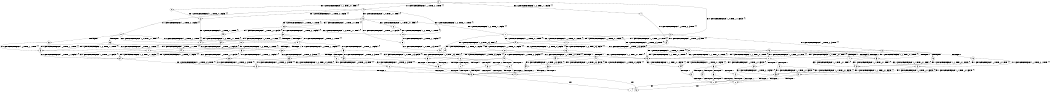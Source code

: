 digraph BCG {
size = "7, 10.5";
center = TRUE;
node [shape = circle];
0 [peripheries = 2];
0 -> 1 [label = "EX !0 !ATOMIC_EXCH_BRANCH (1, +0, TRUE, +1, 1, FALSE) !{}"];
0 -> 2 [label = "EX !1 !ATOMIC_EXCH_BRANCH (1, +1, TRUE, +0, 1, TRUE) !{}"];
0 -> 3 [label = "EX !0 !ATOMIC_EXCH_BRANCH (1, +0, TRUE, +1, 1, FALSE) !{}"];
0 -> 4 [label = "EX !1 !ATOMIC_EXCH_BRANCH (1, +1, TRUE, +0, 1, TRUE) !{}"];
1 -> 5 [label = "EX !0 !ATOMIC_EXCH_BRANCH (1, +0, TRUE, +0, 3, TRUE) !{}"];
2 -> 6 [label = "EX !1 !ATOMIC_EXCH_BRANCH (1, +1, TRUE, +0, 1, FALSE) !{}"];
3 -> 5 [label = "EX !0 !ATOMIC_EXCH_BRANCH (1, +0, TRUE, +0, 3, TRUE) !{}"];
3 -> 7 [label = "EX !1 !ATOMIC_EXCH_BRANCH (1, +1, TRUE, +0, 1, TRUE) !{}"];
3 -> 8 [label = "EX !0 !ATOMIC_EXCH_BRANCH (1, +0, TRUE, +0, 3, TRUE) !{}"];
3 -> 9 [label = "EX !1 !ATOMIC_EXCH_BRANCH (1, +1, TRUE, +0, 1, TRUE) !{}"];
4 -> 6 [label = "EX !1 !ATOMIC_EXCH_BRANCH (1, +1, TRUE, +0, 1, FALSE) !{}"];
4 -> 10 [label = "EX !0 !ATOMIC_EXCH_BRANCH (1, +0, TRUE, +1, 1, TRUE) !{}"];
4 -> 11 [label = "EX !1 !ATOMIC_EXCH_BRANCH (1, +1, TRUE, +0, 1, FALSE) !{}"];
4 -> 12 [label = "EX !0 !ATOMIC_EXCH_BRANCH (1, +0, TRUE, +1, 1, TRUE) !{}"];
5 -> 13 [label = "EX !1 !ATOMIC_EXCH_BRANCH (1, +1, TRUE, +0, 1, TRUE) !{}"];
6 -> 14 [label = "EX !0 !ATOMIC_EXCH_BRANCH (1, +0, TRUE, +1, 1, TRUE) !{}"];
7 -> 15 [label = "EX !0 !ATOMIC_EXCH_BRANCH (1, +0, TRUE, +0, 3, FALSE) !{}"];
8 -> 13 [label = "EX !1 !ATOMIC_EXCH_BRANCH (1, +1, TRUE, +0, 1, TRUE) !{}"];
8 -> 16 [label = "TERMINATE !0"];
8 -> 17 [label = "EX !1 !ATOMIC_EXCH_BRANCH (1, +1, TRUE, +0, 1, TRUE) !{}"];
8 -> 18 [label = "TERMINATE !0"];
9 -> 15 [label = "EX !0 !ATOMIC_EXCH_BRANCH (1, +0, TRUE, +0, 3, FALSE) !{}"];
9 -> 19 [label = "EX !1 !ATOMIC_EXCH_BRANCH (1, +1, TRUE, +0, 1, FALSE) !{}"];
9 -> 20 [label = "EX !0 !ATOMIC_EXCH_BRANCH (1, +0, TRUE, +0, 3, FALSE) !{}"];
9 -> 21 [label = "EX !1 !ATOMIC_EXCH_BRANCH (1, +1, TRUE, +0, 1, FALSE) !{}"];
10 -> 22 [label = "EX !0 !ATOMIC_EXCH_BRANCH (1, +0, TRUE, +1, 1, FALSE) !{}"];
11 -> 14 [label = "EX !0 !ATOMIC_EXCH_BRANCH (1, +0, TRUE, +1, 1, TRUE) !{}"];
11 -> 23 [label = "TERMINATE !1"];
11 -> 24 [label = "EX !0 !ATOMIC_EXCH_BRANCH (1, +0, TRUE, +1, 1, TRUE) !{}"];
11 -> 25 [label = "TERMINATE !1"];
12 -> 22 [label = "EX !0 !ATOMIC_EXCH_BRANCH (1, +0, TRUE, +1, 1, FALSE) !{}"];
12 -> 26 [label = "EX !1 !ATOMIC_EXCH_BRANCH (1, +1, TRUE, +0, 1, TRUE) !{}"];
12 -> 27 [label = "EX !0 !ATOMIC_EXCH_BRANCH (1, +0, TRUE, +1, 1, FALSE) !{}"];
12 -> 28 [label = "EX !1 !ATOMIC_EXCH_BRANCH (1, +1, TRUE, +0, 1, TRUE) !{}"];
13 -> 29 [label = "EX !1 !ATOMIC_EXCH_BRANCH (1, +1, TRUE, +0, 1, FALSE) !{}"];
14 -> 30 [label = "EX !0 !ATOMIC_EXCH_BRANCH (1, +0, TRUE, +1, 1, FALSE) !{}"];
15 -> 13 [label = "EX !1 !ATOMIC_EXCH_BRANCH (1, +1, TRUE, +0, 1, TRUE) !{}"];
16 -> 31 [label = "EX !1 !ATOMIC_EXCH_BRANCH (1, +1, TRUE, +0, 1, TRUE) !{}"];
17 -> 29 [label = "EX !1 !ATOMIC_EXCH_BRANCH (1, +1, TRUE, +0, 1, FALSE) !{}"];
17 -> 32 [label = "TERMINATE !0"];
17 -> 33 [label = "EX !1 !ATOMIC_EXCH_BRANCH (1, +1, TRUE, +0, 1, FALSE) !{}"];
17 -> 34 [label = "TERMINATE !0"];
18 -> 31 [label = "EX !1 !ATOMIC_EXCH_BRANCH (1, +1, TRUE, +0, 1, TRUE) !{}"];
18 -> 35 [label = "EX !1 !ATOMIC_EXCH_BRANCH (1, +1, TRUE, +0, 1, TRUE) !{}"];
19 -> 36 [label = "EX !0 !ATOMIC_EXCH_BRANCH (1, +0, TRUE, +0, 3, FALSE) !{}"];
20 -> 13 [label = "EX !1 !ATOMIC_EXCH_BRANCH (1, +1, TRUE, +0, 1, TRUE) !{}"];
20 -> 37 [label = "TERMINATE !0"];
20 -> 17 [label = "EX !1 !ATOMIC_EXCH_BRANCH (1, +1, TRUE, +0, 1, TRUE) !{}"];
20 -> 38 [label = "TERMINATE !0"];
21 -> 36 [label = "EX !0 !ATOMIC_EXCH_BRANCH (1, +0, TRUE, +0, 3, FALSE) !{}"];
21 -> 39 [label = "TERMINATE !1"];
21 -> 40 [label = "EX !0 !ATOMIC_EXCH_BRANCH (1, +0, TRUE, +0, 3, FALSE) !{}"];
21 -> 41 [label = "TERMINATE !1"];
22 -> 42 [label = "EX !0 !ATOMIC_EXCH_BRANCH (1, +0, TRUE, +0, 3, TRUE) !{}"];
23 -> 43 [label = "EX !0 !ATOMIC_EXCH_BRANCH (1, +0, TRUE, +1, 1, TRUE) !{}"];
24 -> 30 [label = "EX !0 !ATOMIC_EXCH_BRANCH (1, +0, TRUE, +1, 1, FALSE) !{}"];
24 -> 44 [label = "TERMINATE !1"];
24 -> 45 [label = "EX !0 !ATOMIC_EXCH_BRANCH (1, +0, TRUE, +1, 1, FALSE) !{}"];
24 -> 46 [label = "TERMINATE !1"];
25 -> 43 [label = "EX !0 !ATOMIC_EXCH_BRANCH (1, +0, TRUE, +1, 1, TRUE) !{}"];
25 -> 47 [label = "EX !0 !ATOMIC_EXCH_BRANCH (1, +0, TRUE, +1, 1, TRUE) !{}"];
26 -> 10 [label = "EX !0 !ATOMIC_EXCH_BRANCH (1, +0, TRUE, +1, 1, TRUE) !{}"];
27 -> 42 [label = "EX !0 !ATOMIC_EXCH_BRANCH (1, +0, TRUE, +0, 3, TRUE) !{}"];
27 -> 7 [label = "EX !1 !ATOMIC_EXCH_BRANCH (1, +1, TRUE, +0, 1, TRUE) !{}"];
27 -> 48 [label = "EX !0 !ATOMIC_EXCH_BRANCH (1, +0, TRUE, +0, 3, TRUE) !{}"];
27 -> 9 [label = "EX !1 !ATOMIC_EXCH_BRANCH (1, +1, TRUE, +0, 1, TRUE) !{}"];
28 -> 10 [label = "EX !0 !ATOMIC_EXCH_BRANCH (1, +0, TRUE, +1, 1, TRUE) !{}"];
28 -> 49 [label = "EX !1 !ATOMIC_EXCH_BRANCH (1, +1, TRUE, +0, 1, FALSE) !{}"];
28 -> 12 [label = "EX !0 !ATOMIC_EXCH_BRANCH (1, +0, TRUE, +1, 1, TRUE) !{}"];
28 -> 50 [label = "EX !1 !ATOMIC_EXCH_BRANCH (1, +1, TRUE, +0, 1, FALSE) !{}"];
29 -> 51 [label = "TERMINATE !0"];
30 -> 52 [label = "EX !0 !ATOMIC_EXCH_BRANCH (1, +0, TRUE, +0, 3, TRUE) !{}"];
31 -> 53 [label = "EX !1 !ATOMIC_EXCH_BRANCH (1, +1, TRUE, +0, 1, FALSE) !{}"];
32 -> 53 [label = "EX !1 !ATOMIC_EXCH_BRANCH (1, +1, TRUE, +0, 1, FALSE) !{}"];
33 -> 51 [label = "TERMINATE !0"];
33 -> 54 [label = "TERMINATE !1"];
33 -> 55 [label = "TERMINATE !0"];
33 -> 56 [label = "TERMINATE !1"];
34 -> 53 [label = "EX !1 !ATOMIC_EXCH_BRANCH (1, +1, TRUE, +0, 1, FALSE) !{}"];
34 -> 57 [label = "EX !1 !ATOMIC_EXCH_BRANCH (1, +1, TRUE, +0, 1, FALSE) !{}"];
35 -> 53 [label = "EX !1 !ATOMIC_EXCH_BRANCH (1, +1, TRUE, +0, 1, FALSE) !{}"];
35 -> 57 [label = "EX !1 !ATOMIC_EXCH_BRANCH (1, +1, TRUE, +0, 1, FALSE) !{}"];
36 -> 58 [label = "TERMINATE !0"];
37 -> 31 [label = "EX !1 !ATOMIC_EXCH_BRANCH (1, +1, TRUE, +0, 1, TRUE) !{}"];
38 -> 31 [label = "EX !1 !ATOMIC_EXCH_BRANCH (1, +1, TRUE, +0, 1, TRUE) !{}"];
38 -> 35 [label = "EX !1 !ATOMIC_EXCH_BRANCH (1, +1, TRUE, +0, 1, TRUE) !{}"];
39 -> 59 [label = "EX !0 !ATOMIC_EXCH_BRANCH (1, +0, TRUE, +0, 3, FALSE) !{}"];
40 -> 58 [label = "TERMINATE !0"];
40 -> 60 [label = "TERMINATE !1"];
40 -> 61 [label = "TERMINATE !0"];
40 -> 62 [label = "TERMINATE !1"];
41 -> 59 [label = "EX !0 !ATOMIC_EXCH_BRANCH (1, +0, TRUE, +0, 3, FALSE) !{}"];
41 -> 63 [label = "EX !0 !ATOMIC_EXCH_BRANCH (1, +0, TRUE, +0, 3, FALSE) !{}"];
42 -> 13 [label = "EX !1 !ATOMIC_EXCH_BRANCH (1, +1, TRUE, +0, 1, TRUE) !{}"];
43 -> 64 [label = "EX !0 !ATOMIC_EXCH_BRANCH (1, +0, TRUE, +1, 1, FALSE) !{}"];
44 -> 64 [label = "EX !0 !ATOMIC_EXCH_BRANCH (1, +0, TRUE, +1, 1, FALSE) !{}"];
45 -> 52 [label = "EX !0 !ATOMIC_EXCH_BRANCH (1, +0, TRUE, +0, 3, TRUE) !{}"];
45 -> 65 [label = "TERMINATE !1"];
45 -> 66 [label = "EX !0 !ATOMIC_EXCH_BRANCH (1, +0, TRUE, +0, 3, TRUE) !{}"];
45 -> 67 [label = "TERMINATE !1"];
46 -> 64 [label = "EX !0 !ATOMIC_EXCH_BRANCH (1, +0, TRUE, +1, 1, FALSE) !{}"];
46 -> 68 [label = "EX !0 !ATOMIC_EXCH_BRANCH (1, +0, TRUE, +1, 1, FALSE) !{}"];
47 -> 64 [label = "EX !0 !ATOMIC_EXCH_BRANCH (1, +0, TRUE, +1, 1, FALSE) !{}"];
47 -> 68 [label = "EX !0 !ATOMIC_EXCH_BRANCH (1, +0, TRUE, +1, 1, FALSE) !{}"];
48 -> 13 [label = "EX !1 !ATOMIC_EXCH_BRANCH (1, +1, TRUE, +0, 1, TRUE) !{}"];
48 -> 37 [label = "TERMINATE !0"];
48 -> 17 [label = "EX !1 !ATOMIC_EXCH_BRANCH (1, +1, TRUE, +0, 1, TRUE) !{}"];
48 -> 38 [label = "TERMINATE !0"];
49 -> 14 [label = "EX !0 !ATOMIC_EXCH_BRANCH (1, +0, TRUE, +1, 1, TRUE) !{}"];
50 -> 14 [label = "EX !0 !ATOMIC_EXCH_BRANCH (1, +0, TRUE, +1, 1, TRUE) !{}"];
50 -> 69 [label = "TERMINATE !1"];
50 -> 24 [label = "EX !0 !ATOMIC_EXCH_BRANCH (1, +0, TRUE, +1, 1, TRUE) !{}"];
50 -> 70 [label = "TERMINATE !1"];
51 -> 71 [label = "TERMINATE !1"];
52 -> 58 [label = "TERMINATE !0"];
53 -> 71 [label = "TERMINATE !1"];
54 -> 71 [label = "TERMINATE !0"];
55 -> 71 [label = "TERMINATE !1"];
55 -> 72 [label = "TERMINATE !1"];
56 -> 71 [label = "TERMINATE !0"];
56 -> 72 [label = "TERMINATE !0"];
57 -> 71 [label = "TERMINATE !1"];
57 -> 72 [label = "TERMINATE !1"];
58 -> 73 [label = "TERMINATE !1"];
59 -> 73 [label = "TERMINATE !0"];
60 -> 73 [label = "TERMINATE !0"];
61 -> 73 [label = "TERMINATE !1"];
61 -> 74 [label = "TERMINATE !1"];
62 -> 73 [label = "TERMINATE !0"];
62 -> 74 [label = "TERMINATE !0"];
63 -> 73 [label = "TERMINATE !0"];
63 -> 74 [label = "TERMINATE !0"];
64 -> 75 [label = "EX !0 !ATOMIC_EXCH_BRANCH (1, +0, TRUE, +0, 3, TRUE) !{}"];
65 -> 75 [label = "EX !0 !ATOMIC_EXCH_BRANCH (1, +0, TRUE, +0, 3, TRUE) !{}"];
66 -> 58 [label = "TERMINATE !0"];
66 -> 60 [label = "TERMINATE !1"];
66 -> 61 [label = "TERMINATE !0"];
66 -> 62 [label = "TERMINATE !1"];
67 -> 75 [label = "EX !0 !ATOMIC_EXCH_BRANCH (1, +0, TRUE, +0, 3, TRUE) !{}"];
67 -> 76 [label = "EX !0 !ATOMIC_EXCH_BRANCH (1, +0, TRUE, +0, 3, TRUE) !{}"];
68 -> 75 [label = "EX !0 !ATOMIC_EXCH_BRANCH (1, +0, TRUE, +0, 3, TRUE) !{}"];
68 -> 76 [label = "EX !0 !ATOMIC_EXCH_BRANCH (1, +0, TRUE, +0, 3, TRUE) !{}"];
69 -> 43 [label = "EX !0 !ATOMIC_EXCH_BRANCH (1, +0, TRUE, +1, 1, TRUE) !{}"];
70 -> 43 [label = "EX !0 !ATOMIC_EXCH_BRANCH (1, +0, TRUE, +1, 1, TRUE) !{}"];
70 -> 47 [label = "EX !0 !ATOMIC_EXCH_BRANCH (1, +0, TRUE, +1, 1, TRUE) !{}"];
71 -> 77 [label = "exit"];
72 -> 78 [label = "exit"];
73 -> 77 [label = "exit"];
74 -> 78 [label = "exit"];
75 -> 73 [label = "TERMINATE !0"];
76 -> 73 [label = "TERMINATE !0"];
76 -> 74 [label = "TERMINATE !0"];
}
